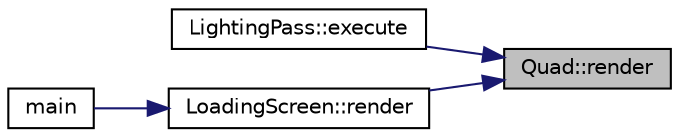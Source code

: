 digraph "Quad::render"
{
 // INTERACTIVE_SVG=YES
 // LATEX_PDF_SIZE
  bgcolor="transparent";
  edge [fontname="Helvetica",fontsize="10",labelfontname="Helvetica",labelfontsize="10"];
  node [fontname="Helvetica",fontsize="10",shape=record];
  rankdir="RL";
  Node1 [label="Quad::render",height=0.2,width=0.4,color="black", fillcolor="grey75", style="filled", fontcolor="black",tooltip=" "];
  Node1 -> Node2 [dir="back",color="midnightblue",fontsize="10",style="solid"];
  Node2 [label="LightingPass::execute",height=0.2,width=0.4,color="black",URL="$db/d91/class_lighting_pass.html#a62b526ad19bb62753b3e598df1fbc6ce",tooltip=" "];
  Node1 -> Node3 [dir="back",color="midnightblue",fontsize="10",style="solid"];
  Node3 [label="LoadingScreen::render",height=0.2,width=0.4,color="black",URL="$d9/dd7/class_loading_screen.html#a840499311847eb8d02a4d1a162506ccf",tooltip=" "];
  Node3 -> Node4 [dir="back",color="midnightblue",fontsize="10",style="solid"];
  Node4 [label="main",height=0.2,width=0.4,color="black",URL="$dc/db4/_app_8cpp.html#ae66f6b31b5ad750f1fe042a706a4e3d4",tooltip=" "];
}
